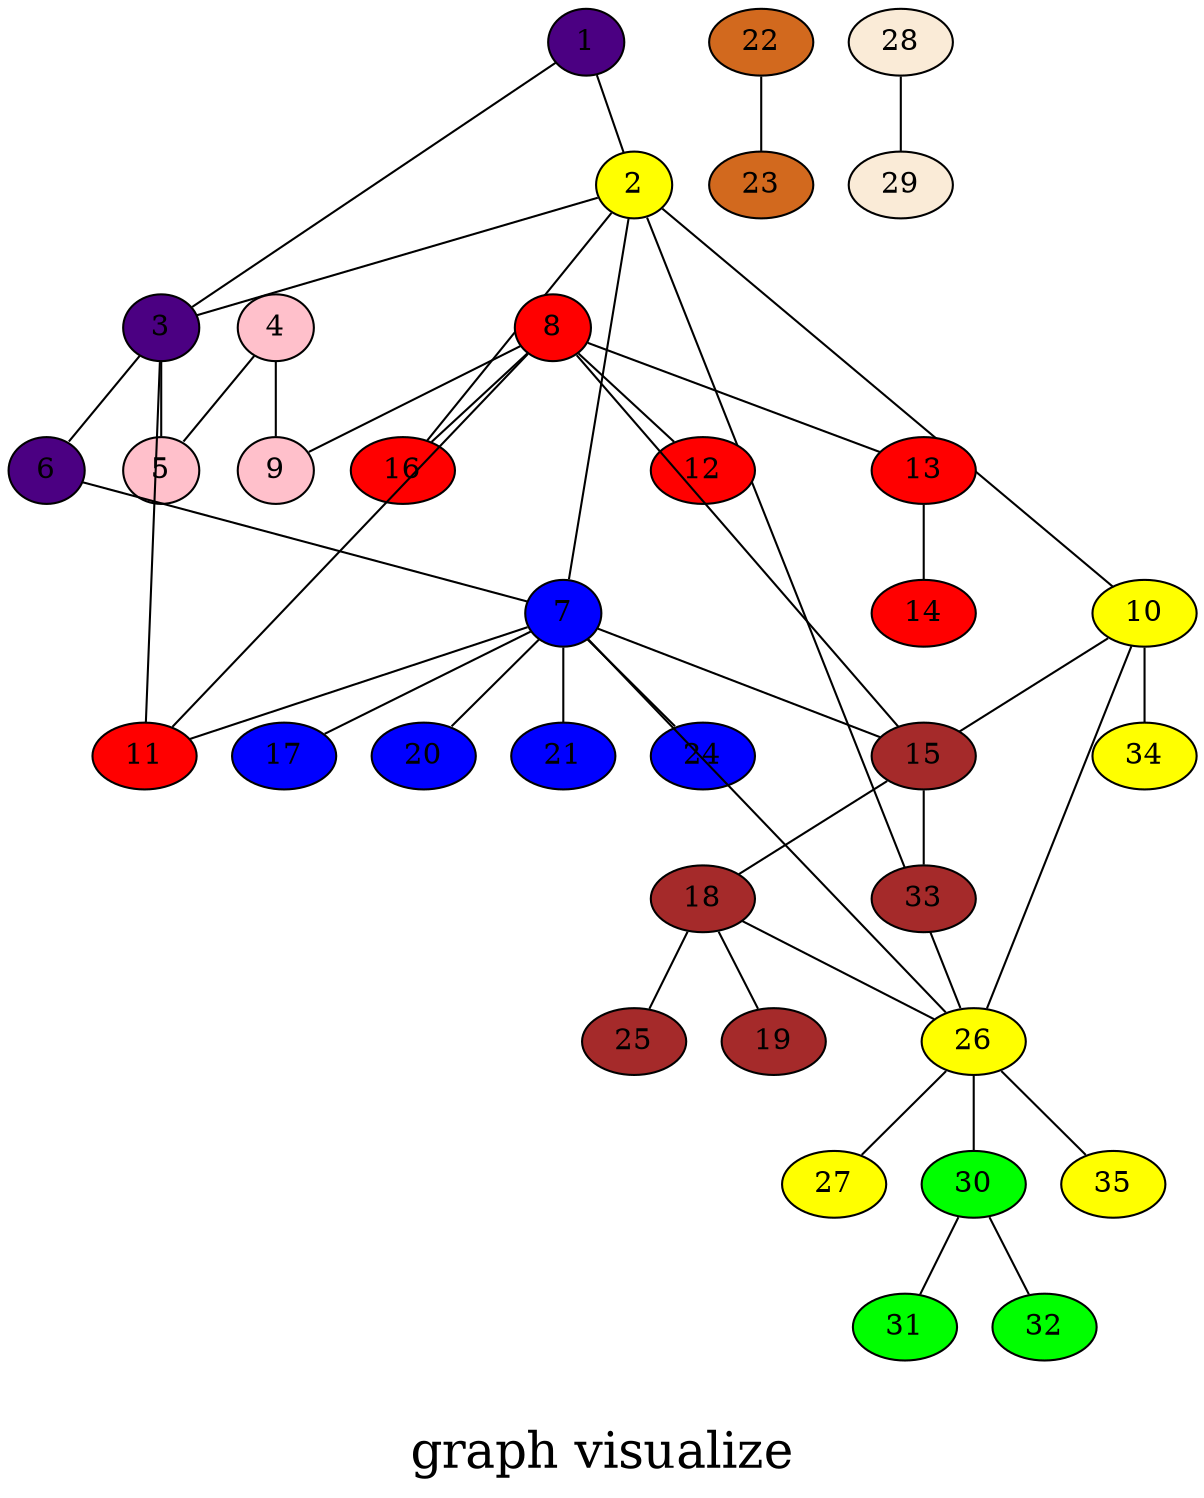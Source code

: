 /*****
graph visualize
*****/

graph G {
  graph [splines=false overlap=false]
  node  [shape=ellipse, width=0.3, height=0.3]
  1 [style=filled, fillcolor="indigo"];
  2 [style=filled, fillcolor="yellow"];
  3 [style=filled, fillcolor="indigo"];
  4 [style=filled, fillcolor="pink"];
  5 [style=filled, fillcolor="pink"];
  6 [style=filled, fillcolor="indigo"];
  7 [style=filled, fillcolor="blue"];
  8 [style=filled, fillcolor="red"];
  9 [style=filled, fillcolor="pink"];
  10 [style=filled, fillcolor="yellow"];
  11 [style=filled, fillcolor="red"];
  12 [style=filled, fillcolor="red"];
  13 [style=filled, fillcolor="red"];
  14 [style=filled, fillcolor="red"];
  15 [style=filled, fillcolor="brown"];
  16 [style=filled, fillcolor="red"];
  17 [style=filled, fillcolor="blue"];
  18 [style=filled, fillcolor="brown"];
  19 [style=filled, fillcolor="brown"];
  20 [style=filled, fillcolor="blue"];
  21 [style=filled, fillcolor="blue"];
  22 [style=filled, fillcolor="chocolate"];
  23 [style=filled, fillcolor="chocolate"];
  24 [style=filled, fillcolor="blue"];
  25 [style=filled, fillcolor="brown"];
  26 [style=filled, fillcolor="yellow"];
  27 [style=filled, fillcolor="yellow"];
  28 [style=filled, fillcolor="antiquewhite"];
  29 [style=filled, fillcolor="antiquewhite"];
  30 [style=filled, fillcolor="green"];
  31 [style=filled, fillcolor="green"];
  32 [style=filled, fillcolor="green"];
  33 [style=filled, fillcolor="brown"];
  34 [style=filled, fillcolor="yellow"];
  35 [style=filled, fillcolor="yellow"];
  1 -- 2;
  1 -- 3;
  2 -- 3;
  2 -- 7;
  2 -- 10;
  2 -- 16;
  2 -- 26;
  3 -- 5;
  3 -- 6;
  3 -- 11;
  4 -- 5;
  4 -- 9;
  6 -- 7;
  7 -- 11;
  7 -- 15;
  7 -- 17;
  7 -- 20;
  7 -- 21;
  7 -- 24;
  7 -- 26;
  8 -- 9;
  8 -- 11;
  8 -- 12;
  8 -- 13;
  8 -- 15;
  8 -- 16;
  10 -- 15;
  10 -- 26;
  10 -- 34;
  13 -- 14;
  15 -- 18;
  15 -- 33;
  18 -- 19;
  18 -- 25;
  18 -- 26;
  22 -- 23;
  26 -- 27;
  26 -- 30;
  26 -- 35;
  28 -- 29;
  30 -- 31;
  30 -- 32;
  label = "\ngraph visualize\n";  fontsize=24;
}

